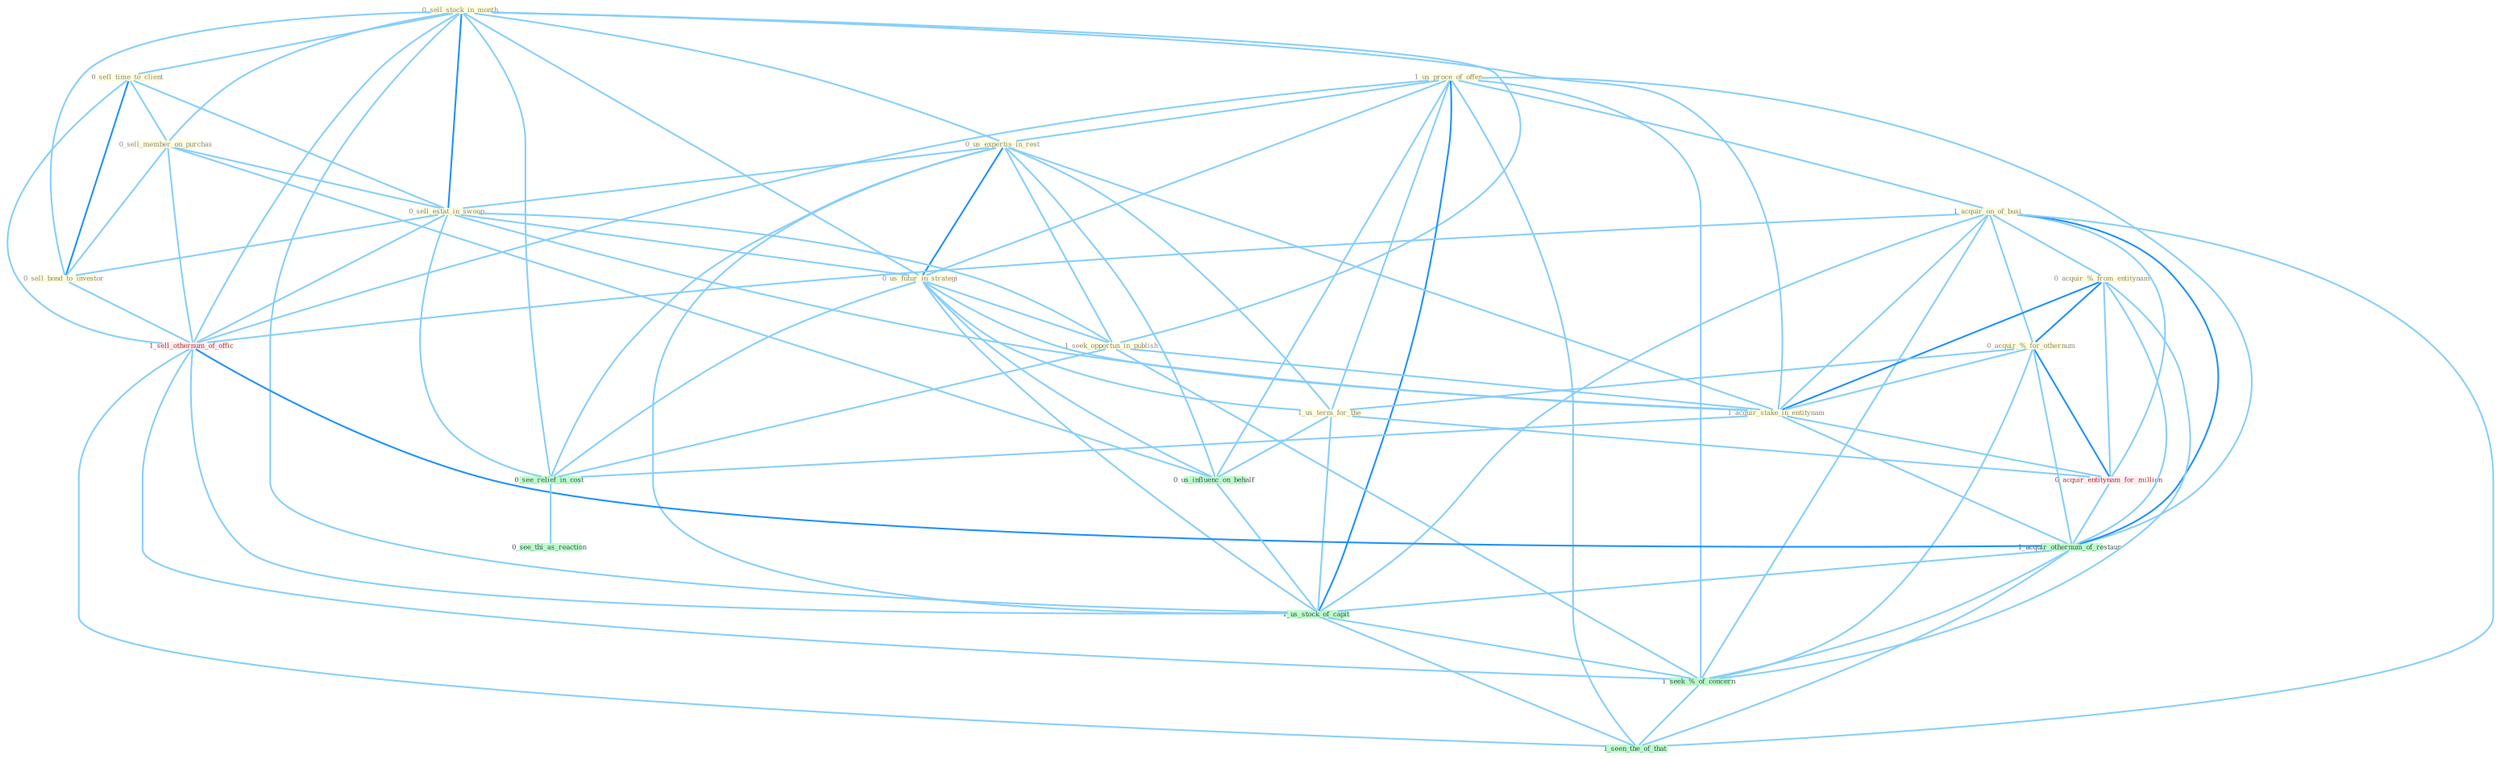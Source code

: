 Graph G{ 
    node
    [shape=polygon,style=filled,width=.5,height=.06,color="#BDFCC9",fixedsize=true,fontsize=4,
    fontcolor="#2f4f4f"];
    {node
    [color="#ffffe0", fontcolor="#8b7d6b"] "0_sell_stock_in_month " "0_sell_time_to_client " "0_sell_member_on_purchas " "1_us_proce_of_offer " "0_us_expertis_in_rest " "1_acquir_on_of_busi " "0_sell_estat_in_swoop " "0_acquir_%_from_entitynam " "0_acquir_%_for_othernum " "0_us_futur_in_strategi " "1_us_term_for_the " "0_sell_bond_to_investor " "1_seek_opportun_in_publish " "1_acquir_stake_in_entitynam "}
{node [color="#fff0f5", fontcolor="#b22222"] "0_acquir_entitynam_for_million " "1_sell_othernum_of_offic "}
edge [color="#B0E2FF"];

	"0_sell_stock_in_month " -- "0_sell_time_to_client " [w="1", color="#87cefa" ];
	"0_sell_stock_in_month " -- "0_sell_member_on_purchas " [w="1", color="#87cefa" ];
	"0_sell_stock_in_month " -- "0_us_expertis_in_rest " [w="1", color="#87cefa" ];
	"0_sell_stock_in_month " -- "0_sell_estat_in_swoop " [w="2", color="#1e90ff" , len=0.8];
	"0_sell_stock_in_month " -- "0_us_futur_in_strategi " [w="1", color="#87cefa" ];
	"0_sell_stock_in_month " -- "0_sell_bond_to_investor " [w="1", color="#87cefa" ];
	"0_sell_stock_in_month " -- "1_seek_opportun_in_publish " [w="1", color="#87cefa" ];
	"0_sell_stock_in_month " -- "1_acquir_stake_in_entitynam " [w="1", color="#87cefa" ];
	"0_sell_stock_in_month " -- "1_sell_othernum_of_offic " [w="1", color="#87cefa" ];
	"0_sell_stock_in_month " -- "0_see_relief_in_cost " [w="1", color="#87cefa" ];
	"0_sell_stock_in_month " -- "1_us_stock_of_capit " [w="1", color="#87cefa" ];
	"0_sell_time_to_client " -- "0_sell_member_on_purchas " [w="1", color="#87cefa" ];
	"0_sell_time_to_client " -- "0_sell_estat_in_swoop " [w="1", color="#87cefa" ];
	"0_sell_time_to_client " -- "0_sell_bond_to_investor " [w="2", color="#1e90ff" , len=0.8];
	"0_sell_time_to_client " -- "1_sell_othernum_of_offic " [w="1", color="#87cefa" ];
	"0_sell_member_on_purchas " -- "0_sell_estat_in_swoop " [w="1", color="#87cefa" ];
	"0_sell_member_on_purchas " -- "0_sell_bond_to_investor " [w="1", color="#87cefa" ];
	"0_sell_member_on_purchas " -- "1_sell_othernum_of_offic " [w="1", color="#87cefa" ];
	"0_sell_member_on_purchas " -- "0_us_influenc_on_behalf " [w="1", color="#87cefa" ];
	"1_us_proce_of_offer " -- "0_us_expertis_in_rest " [w="1", color="#87cefa" ];
	"1_us_proce_of_offer " -- "1_acquir_on_of_busi " [w="1", color="#87cefa" ];
	"1_us_proce_of_offer " -- "0_us_futur_in_strategi " [w="1", color="#87cefa" ];
	"1_us_proce_of_offer " -- "1_us_term_for_the " [w="1", color="#87cefa" ];
	"1_us_proce_of_offer " -- "1_sell_othernum_of_offic " [w="1", color="#87cefa" ];
	"1_us_proce_of_offer " -- "0_us_influenc_on_behalf " [w="1", color="#87cefa" ];
	"1_us_proce_of_offer " -- "1_acquir_othernum_of_restaur " [w="1", color="#87cefa" ];
	"1_us_proce_of_offer " -- "1_us_stock_of_capit " [w="2", color="#1e90ff" , len=0.8];
	"1_us_proce_of_offer " -- "1_seek_%_of_concern " [w="1", color="#87cefa" ];
	"1_us_proce_of_offer " -- "1_seen_the_of_that " [w="1", color="#87cefa" ];
	"0_us_expertis_in_rest " -- "0_sell_estat_in_swoop " [w="1", color="#87cefa" ];
	"0_us_expertis_in_rest " -- "0_us_futur_in_strategi " [w="2", color="#1e90ff" , len=0.8];
	"0_us_expertis_in_rest " -- "1_us_term_for_the " [w="1", color="#87cefa" ];
	"0_us_expertis_in_rest " -- "1_seek_opportun_in_publish " [w="1", color="#87cefa" ];
	"0_us_expertis_in_rest " -- "1_acquir_stake_in_entitynam " [w="1", color="#87cefa" ];
	"0_us_expertis_in_rest " -- "0_us_influenc_on_behalf " [w="1", color="#87cefa" ];
	"0_us_expertis_in_rest " -- "0_see_relief_in_cost " [w="1", color="#87cefa" ];
	"0_us_expertis_in_rest " -- "1_us_stock_of_capit " [w="1", color="#87cefa" ];
	"1_acquir_on_of_busi " -- "0_acquir_%_from_entitynam " [w="1", color="#87cefa" ];
	"1_acquir_on_of_busi " -- "0_acquir_%_for_othernum " [w="1", color="#87cefa" ];
	"1_acquir_on_of_busi " -- "1_acquir_stake_in_entitynam " [w="1", color="#87cefa" ];
	"1_acquir_on_of_busi " -- "0_acquir_entitynam_for_million " [w="1", color="#87cefa" ];
	"1_acquir_on_of_busi " -- "1_sell_othernum_of_offic " [w="1", color="#87cefa" ];
	"1_acquir_on_of_busi " -- "1_acquir_othernum_of_restaur " [w="2", color="#1e90ff" , len=0.8];
	"1_acquir_on_of_busi " -- "1_us_stock_of_capit " [w="1", color="#87cefa" ];
	"1_acquir_on_of_busi " -- "1_seek_%_of_concern " [w="1", color="#87cefa" ];
	"1_acquir_on_of_busi " -- "1_seen_the_of_that " [w="1", color="#87cefa" ];
	"0_sell_estat_in_swoop " -- "0_us_futur_in_strategi " [w="1", color="#87cefa" ];
	"0_sell_estat_in_swoop " -- "0_sell_bond_to_investor " [w="1", color="#87cefa" ];
	"0_sell_estat_in_swoop " -- "1_seek_opportun_in_publish " [w="1", color="#87cefa" ];
	"0_sell_estat_in_swoop " -- "1_acquir_stake_in_entitynam " [w="1", color="#87cefa" ];
	"0_sell_estat_in_swoop " -- "1_sell_othernum_of_offic " [w="1", color="#87cefa" ];
	"0_sell_estat_in_swoop " -- "0_see_relief_in_cost " [w="1", color="#87cefa" ];
	"0_acquir_%_from_entitynam " -- "0_acquir_%_for_othernum " [w="2", color="#1e90ff" , len=0.8];
	"0_acquir_%_from_entitynam " -- "1_acquir_stake_in_entitynam " [w="2", color="#1e90ff" , len=0.8];
	"0_acquir_%_from_entitynam " -- "0_acquir_entitynam_for_million " [w="1", color="#87cefa" ];
	"0_acquir_%_from_entitynam " -- "1_acquir_othernum_of_restaur " [w="1", color="#87cefa" ];
	"0_acquir_%_from_entitynam " -- "1_seek_%_of_concern " [w="1", color="#87cefa" ];
	"0_acquir_%_for_othernum " -- "1_us_term_for_the " [w="1", color="#87cefa" ];
	"0_acquir_%_for_othernum " -- "1_acquir_stake_in_entitynam " [w="1", color="#87cefa" ];
	"0_acquir_%_for_othernum " -- "0_acquir_entitynam_for_million " [w="2", color="#1e90ff" , len=0.8];
	"0_acquir_%_for_othernum " -- "1_acquir_othernum_of_restaur " [w="1", color="#87cefa" ];
	"0_acquir_%_for_othernum " -- "1_seek_%_of_concern " [w="1", color="#87cefa" ];
	"0_us_futur_in_strategi " -- "1_us_term_for_the " [w="1", color="#87cefa" ];
	"0_us_futur_in_strategi " -- "1_seek_opportun_in_publish " [w="1", color="#87cefa" ];
	"0_us_futur_in_strategi " -- "1_acquir_stake_in_entitynam " [w="1", color="#87cefa" ];
	"0_us_futur_in_strategi " -- "0_us_influenc_on_behalf " [w="1", color="#87cefa" ];
	"0_us_futur_in_strategi " -- "0_see_relief_in_cost " [w="1", color="#87cefa" ];
	"0_us_futur_in_strategi " -- "1_us_stock_of_capit " [w="1", color="#87cefa" ];
	"1_us_term_for_the " -- "0_acquir_entitynam_for_million " [w="1", color="#87cefa" ];
	"1_us_term_for_the " -- "0_us_influenc_on_behalf " [w="1", color="#87cefa" ];
	"1_us_term_for_the " -- "1_us_stock_of_capit " [w="1", color="#87cefa" ];
	"0_sell_bond_to_investor " -- "1_sell_othernum_of_offic " [w="1", color="#87cefa" ];
	"1_seek_opportun_in_publish " -- "1_acquir_stake_in_entitynam " [w="1", color="#87cefa" ];
	"1_seek_opportun_in_publish " -- "0_see_relief_in_cost " [w="1", color="#87cefa" ];
	"1_seek_opportun_in_publish " -- "1_seek_%_of_concern " [w="1", color="#87cefa" ];
	"1_acquir_stake_in_entitynam " -- "0_acquir_entitynam_for_million " [w="1", color="#87cefa" ];
	"1_acquir_stake_in_entitynam " -- "0_see_relief_in_cost " [w="1", color="#87cefa" ];
	"1_acquir_stake_in_entitynam " -- "1_acquir_othernum_of_restaur " [w="1", color="#87cefa" ];
	"0_acquir_entitynam_for_million " -- "1_acquir_othernum_of_restaur " [w="1", color="#87cefa" ];
	"1_sell_othernum_of_offic " -- "1_acquir_othernum_of_restaur " [w="2", color="#1e90ff" , len=0.8];
	"1_sell_othernum_of_offic " -- "1_us_stock_of_capit " [w="1", color="#87cefa" ];
	"1_sell_othernum_of_offic " -- "1_seek_%_of_concern " [w="1", color="#87cefa" ];
	"1_sell_othernum_of_offic " -- "1_seen_the_of_that " [w="1", color="#87cefa" ];
	"0_us_influenc_on_behalf " -- "1_us_stock_of_capit " [w="1", color="#87cefa" ];
	"0_see_relief_in_cost " -- "0_see_thi_as_reaction " [w="1", color="#87cefa" ];
	"1_acquir_othernum_of_restaur " -- "1_us_stock_of_capit " [w="1", color="#87cefa" ];
	"1_acquir_othernum_of_restaur " -- "1_seek_%_of_concern " [w="1", color="#87cefa" ];
	"1_acquir_othernum_of_restaur " -- "1_seen_the_of_that " [w="1", color="#87cefa" ];
	"1_us_stock_of_capit " -- "1_seek_%_of_concern " [w="1", color="#87cefa" ];
	"1_us_stock_of_capit " -- "1_seen_the_of_that " [w="1", color="#87cefa" ];
	"1_seek_%_of_concern " -- "1_seen_the_of_that " [w="1", color="#87cefa" ];
}